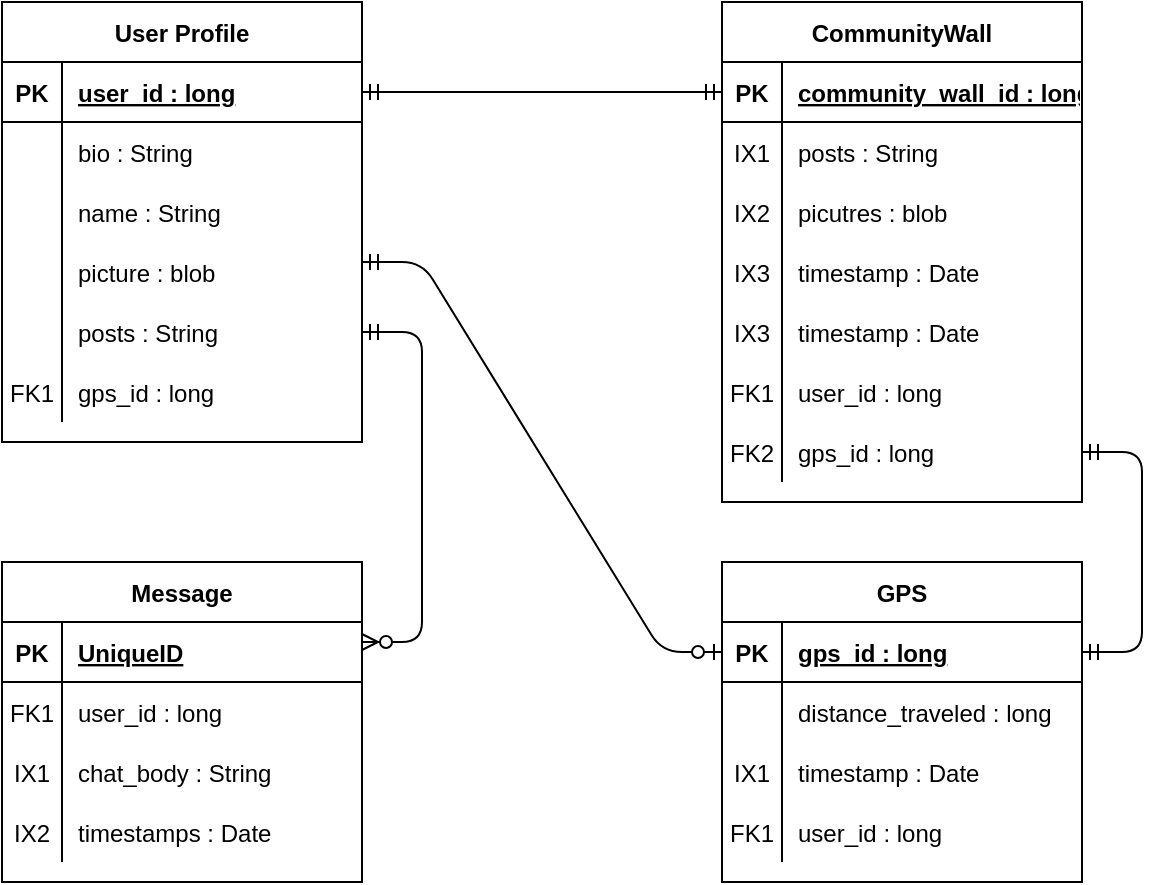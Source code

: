 <mxfile version="13.8.0" type="device"><diagram id="Pla2_hX-AQuBsee2a-CE" name="Page-1"><mxGraphModel dx="1038" dy="522" grid="1" gridSize="10" guides="1" tooltips="1" connect="1" arrows="1" fold="1" page="1" pageScale="1" pageWidth="850" pageHeight="1100" math="0" shadow="0"><root><mxCell id="0"/><mxCell id="1" parent="0"/><mxCell id="O7ZYXcbCw2IDSmmn9vWU-14" value="User Profile" style="shape=table;startSize=30;container=1;collapsible=1;childLayout=tableLayout;fixedRows=1;rowLines=0;fontStyle=1;align=center;resizeLast=1;" vertex="1" parent="1"><mxGeometry x="140" y="100" width="180" height="220" as="geometry"/></mxCell><mxCell id="O7ZYXcbCw2IDSmmn9vWU-15" value="" style="shape=partialRectangle;collapsible=0;dropTarget=0;pointerEvents=0;fillColor=none;top=0;left=0;bottom=1;right=0;points=[[0,0.5],[1,0.5]];portConstraint=eastwest;" vertex="1" parent="O7ZYXcbCw2IDSmmn9vWU-14"><mxGeometry y="30" width="180" height="30" as="geometry"/></mxCell><mxCell id="O7ZYXcbCw2IDSmmn9vWU-16" value="PK" style="shape=partialRectangle;connectable=0;fillColor=none;top=0;left=0;bottom=0;right=0;fontStyle=1;overflow=hidden;" vertex="1" parent="O7ZYXcbCw2IDSmmn9vWU-15"><mxGeometry width="30" height="30" as="geometry"/></mxCell><mxCell id="O7ZYXcbCw2IDSmmn9vWU-17" value="user_id : long" style="shape=partialRectangle;connectable=0;fillColor=none;top=0;left=0;bottom=0;right=0;align=left;spacingLeft=6;fontStyle=5;overflow=hidden;" vertex="1" parent="O7ZYXcbCw2IDSmmn9vWU-15"><mxGeometry x="30" width="150" height="30" as="geometry"/></mxCell><mxCell id="O7ZYXcbCw2IDSmmn9vWU-18" value="" style="shape=partialRectangle;collapsible=0;dropTarget=0;pointerEvents=0;fillColor=none;top=0;left=0;bottom=0;right=0;points=[[0,0.5],[1,0.5]];portConstraint=eastwest;" vertex="1" parent="O7ZYXcbCw2IDSmmn9vWU-14"><mxGeometry y="60" width="180" height="30" as="geometry"/></mxCell><mxCell id="O7ZYXcbCw2IDSmmn9vWU-19" value="" style="shape=partialRectangle;connectable=0;fillColor=none;top=0;left=0;bottom=0;right=0;editable=1;overflow=hidden;" vertex="1" parent="O7ZYXcbCw2IDSmmn9vWU-18"><mxGeometry width="30" height="30" as="geometry"/></mxCell><mxCell id="O7ZYXcbCw2IDSmmn9vWU-20" value="bio : String" style="shape=partialRectangle;connectable=0;fillColor=none;top=0;left=0;bottom=0;right=0;align=left;spacingLeft=6;overflow=hidden;" vertex="1" parent="O7ZYXcbCw2IDSmmn9vWU-18"><mxGeometry x="30" width="150" height="30" as="geometry"/></mxCell><mxCell id="O7ZYXcbCw2IDSmmn9vWU-21" value="" style="shape=partialRectangle;collapsible=0;dropTarget=0;pointerEvents=0;fillColor=none;top=0;left=0;bottom=0;right=0;points=[[0,0.5],[1,0.5]];portConstraint=eastwest;" vertex="1" parent="O7ZYXcbCw2IDSmmn9vWU-14"><mxGeometry y="90" width="180" height="30" as="geometry"/></mxCell><mxCell id="O7ZYXcbCw2IDSmmn9vWU-22" value="" style="shape=partialRectangle;connectable=0;fillColor=none;top=0;left=0;bottom=0;right=0;editable=1;overflow=hidden;" vertex="1" parent="O7ZYXcbCw2IDSmmn9vWU-21"><mxGeometry width="30" height="30" as="geometry"/></mxCell><mxCell id="O7ZYXcbCw2IDSmmn9vWU-23" value="name : String" style="shape=partialRectangle;connectable=0;fillColor=none;top=0;left=0;bottom=0;right=0;align=left;spacingLeft=6;overflow=hidden;" vertex="1" parent="O7ZYXcbCw2IDSmmn9vWU-21"><mxGeometry x="30" width="150" height="30" as="geometry"/></mxCell><mxCell id="O7ZYXcbCw2IDSmmn9vWU-24" value="" style="shape=partialRectangle;collapsible=0;dropTarget=0;pointerEvents=0;fillColor=none;top=0;left=0;bottom=0;right=0;points=[[0,0.5],[1,0.5]];portConstraint=eastwest;" vertex="1" parent="O7ZYXcbCw2IDSmmn9vWU-14"><mxGeometry y="120" width="180" height="30" as="geometry"/></mxCell><mxCell id="O7ZYXcbCw2IDSmmn9vWU-25" value="" style="shape=partialRectangle;connectable=0;fillColor=none;top=0;left=0;bottom=0;right=0;editable=1;overflow=hidden;" vertex="1" parent="O7ZYXcbCw2IDSmmn9vWU-24"><mxGeometry width="30" height="30" as="geometry"/></mxCell><mxCell id="O7ZYXcbCw2IDSmmn9vWU-26" value="picture : blob" style="shape=partialRectangle;connectable=0;fillColor=none;top=0;left=0;bottom=0;right=0;align=left;spacingLeft=6;overflow=hidden;" vertex="1" parent="O7ZYXcbCw2IDSmmn9vWU-24"><mxGeometry x="30" width="150" height="30" as="geometry"/></mxCell><mxCell id="O7ZYXcbCw2IDSmmn9vWU-28" value="" style="shape=partialRectangle;collapsible=0;dropTarget=0;pointerEvents=0;fillColor=none;top=0;left=0;bottom=0;right=0;points=[[0,0.5],[1,0.5]];portConstraint=eastwest;" vertex="1" parent="O7ZYXcbCw2IDSmmn9vWU-14"><mxGeometry y="150" width="180" height="30" as="geometry"/></mxCell><mxCell id="O7ZYXcbCw2IDSmmn9vWU-29" value="" style="shape=partialRectangle;connectable=0;fillColor=none;top=0;left=0;bottom=0;right=0;editable=1;overflow=hidden;" vertex="1" parent="O7ZYXcbCw2IDSmmn9vWU-28"><mxGeometry width="30" height="30" as="geometry"/></mxCell><mxCell id="O7ZYXcbCw2IDSmmn9vWU-30" value="posts : String" style="shape=partialRectangle;connectable=0;fillColor=none;top=0;left=0;bottom=0;right=0;align=left;spacingLeft=6;overflow=hidden;" vertex="1" parent="O7ZYXcbCw2IDSmmn9vWU-28"><mxGeometry x="30" width="150" height="30" as="geometry"/></mxCell><mxCell id="O7ZYXcbCw2IDSmmn9vWU-68" value="" style="shape=partialRectangle;collapsible=0;dropTarget=0;pointerEvents=0;fillColor=none;top=0;left=0;bottom=0;right=0;points=[[0,0.5],[1,0.5]];portConstraint=eastwest;" vertex="1" parent="O7ZYXcbCw2IDSmmn9vWU-14"><mxGeometry y="180" width="180" height="30" as="geometry"/></mxCell><mxCell id="O7ZYXcbCw2IDSmmn9vWU-69" value="FK1" style="shape=partialRectangle;connectable=0;fillColor=none;top=0;left=0;bottom=0;right=0;editable=1;overflow=hidden;" vertex="1" parent="O7ZYXcbCw2IDSmmn9vWU-68"><mxGeometry width="30" height="30" as="geometry"/></mxCell><mxCell id="O7ZYXcbCw2IDSmmn9vWU-70" value="gps_id : long" style="shape=partialRectangle;connectable=0;fillColor=none;top=0;left=0;bottom=0;right=0;align=left;spacingLeft=6;overflow=hidden;" vertex="1" parent="O7ZYXcbCw2IDSmmn9vWU-68"><mxGeometry x="30" width="150" height="30" as="geometry"/></mxCell><mxCell id="O7ZYXcbCw2IDSmmn9vWU-1" value="CommunityWall" style="shape=table;startSize=30;container=1;collapsible=1;childLayout=tableLayout;fixedRows=1;rowLines=0;fontStyle=1;align=center;resizeLast=1;" vertex="1" parent="1"><mxGeometry x="500" y="100" width="180" height="250" as="geometry"/></mxCell><mxCell id="O7ZYXcbCw2IDSmmn9vWU-2" value="" style="shape=partialRectangle;collapsible=0;dropTarget=0;pointerEvents=0;fillColor=none;top=0;left=0;bottom=1;right=0;points=[[0,0.5],[1,0.5]];portConstraint=eastwest;" vertex="1" parent="O7ZYXcbCw2IDSmmn9vWU-1"><mxGeometry y="30" width="180" height="30" as="geometry"/></mxCell><mxCell id="O7ZYXcbCw2IDSmmn9vWU-3" value="PK" style="shape=partialRectangle;connectable=0;fillColor=none;top=0;left=0;bottom=0;right=0;fontStyle=1;overflow=hidden;" vertex="1" parent="O7ZYXcbCw2IDSmmn9vWU-2"><mxGeometry width="30" height="30" as="geometry"/></mxCell><mxCell id="O7ZYXcbCw2IDSmmn9vWU-4" value="community_wall_id : long" style="shape=partialRectangle;connectable=0;fillColor=none;top=0;left=0;bottom=0;right=0;align=left;spacingLeft=6;fontStyle=5;overflow=hidden;" vertex="1" parent="O7ZYXcbCw2IDSmmn9vWU-2"><mxGeometry x="30" width="150" height="30" as="geometry"/></mxCell><mxCell id="O7ZYXcbCw2IDSmmn9vWU-5" value="" style="shape=partialRectangle;collapsible=0;dropTarget=0;pointerEvents=0;fillColor=none;top=0;left=0;bottom=0;right=0;points=[[0,0.5],[1,0.5]];portConstraint=eastwest;" vertex="1" parent="O7ZYXcbCw2IDSmmn9vWU-1"><mxGeometry y="60" width="180" height="30" as="geometry"/></mxCell><mxCell id="O7ZYXcbCw2IDSmmn9vWU-6" value="IX1" style="shape=partialRectangle;connectable=0;fillColor=none;top=0;left=0;bottom=0;right=0;editable=1;overflow=hidden;" vertex="1" parent="O7ZYXcbCw2IDSmmn9vWU-5"><mxGeometry width="30" height="30" as="geometry"/></mxCell><mxCell id="O7ZYXcbCw2IDSmmn9vWU-7" value="posts : String" style="shape=partialRectangle;connectable=0;fillColor=none;top=0;left=0;bottom=0;right=0;align=left;spacingLeft=6;overflow=hidden;" vertex="1" parent="O7ZYXcbCw2IDSmmn9vWU-5"><mxGeometry x="30" width="150" height="30" as="geometry"/></mxCell><mxCell id="O7ZYXcbCw2IDSmmn9vWU-8" value="" style="shape=partialRectangle;collapsible=0;dropTarget=0;pointerEvents=0;fillColor=none;top=0;left=0;bottom=0;right=0;points=[[0,0.5],[1,0.5]];portConstraint=eastwest;" vertex="1" parent="O7ZYXcbCw2IDSmmn9vWU-1"><mxGeometry y="90" width="180" height="30" as="geometry"/></mxCell><mxCell id="O7ZYXcbCw2IDSmmn9vWU-9" value="IX2" style="shape=partialRectangle;connectable=0;fillColor=none;top=0;left=0;bottom=0;right=0;editable=1;overflow=hidden;" vertex="1" parent="O7ZYXcbCw2IDSmmn9vWU-8"><mxGeometry width="30" height="30" as="geometry"/></mxCell><mxCell id="O7ZYXcbCw2IDSmmn9vWU-10" value="picutres : blob" style="shape=partialRectangle;connectable=0;fillColor=none;top=0;left=0;bottom=0;right=0;align=left;spacingLeft=6;overflow=hidden;" vertex="1" parent="O7ZYXcbCw2IDSmmn9vWU-8"><mxGeometry x="30" width="150" height="30" as="geometry"/></mxCell><mxCell id="O7ZYXcbCw2IDSmmn9vWU-72" value="" style="shape=partialRectangle;collapsible=0;dropTarget=0;pointerEvents=0;fillColor=none;top=0;left=0;bottom=0;right=0;points=[[0,0.5],[1,0.5]];portConstraint=eastwest;" vertex="1" parent="O7ZYXcbCw2IDSmmn9vWU-1"><mxGeometry y="120" width="180" height="30" as="geometry"/></mxCell><mxCell id="O7ZYXcbCw2IDSmmn9vWU-73" value="IX3" style="shape=partialRectangle;connectable=0;fillColor=none;top=0;left=0;bottom=0;right=0;editable=1;overflow=hidden;" vertex="1" parent="O7ZYXcbCw2IDSmmn9vWU-72"><mxGeometry width="30" height="30" as="geometry"/></mxCell><mxCell id="O7ZYXcbCw2IDSmmn9vWU-74" value="timestamp : Date" style="shape=partialRectangle;connectable=0;fillColor=none;top=0;left=0;bottom=0;right=0;align=left;spacingLeft=6;overflow=hidden;" vertex="1" parent="O7ZYXcbCw2IDSmmn9vWU-72"><mxGeometry x="30" width="150" height="30" as="geometry"/></mxCell><mxCell id="O7ZYXcbCw2IDSmmn9vWU-11" value="" style="shape=partialRectangle;collapsible=0;dropTarget=0;pointerEvents=0;fillColor=none;top=0;left=0;bottom=0;right=0;points=[[0,0.5],[1,0.5]];portConstraint=eastwest;" vertex="1" parent="O7ZYXcbCw2IDSmmn9vWU-1"><mxGeometry y="150" width="180" height="30" as="geometry"/></mxCell><mxCell id="O7ZYXcbCw2IDSmmn9vWU-12" value="IX3" style="shape=partialRectangle;connectable=0;fillColor=none;top=0;left=0;bottom=0;right=0;editable=1;overflow=hidden;" vertex="1" parent="O7ZYXcbCw2IDSmmn9vWU-11"><mxGeometry width="30" height="30" as="geometry"/></mxCell><mxCell id="O7ZYXcbCw2IDSmmn9vWU-13" value="timestamp : Date" style="shape=partialRectangle;connectable=0;fillColor=none;top=0;left=0;bottom=0;right=0;align=left;spacingLeft=6;overflow=hidden;" vertex="1" parent="O7ZYXcbCw2IDSmmn9vWU-11"><mxGeometry x="30" width="150" height="30" as="geometry"/></mxCell><mxCell id="O7ZYXcbCw2IDSmmn9vWU-57" value="" style="shape=partialRectangle;collapsible=0;dropTarget=0;pointerEvents=0;fillColor=none;top=0;left=0;bottom=0;right=0;points=[[0,0.5],[1,0.5]];portConstraint=eastwest;" vertex="1" parent="O7ZYXcbCw2IDSmmn9vWU-1"><mxGeometry y="180" width="180" height="30" as="geometry"/></mxCell><mxCell id="O7ZYXcbCw2IDSmmn9vWU-58" value="FK1" style="shape=partialRectangle;connectable=0;fillColor=none;top=0;left=0;bottom=0;right=0;editable=1;overflow=hidden;" vertex="1" parent="O7ZYXcbCw2IDSmmn9vWU-57"><mxGeometry width="30" height="30" as="geometry"/></mxCell><mxCell id="O7ZYXcbCw2IDSmmn9vWU-59" value="user_id : long" style="shape=partialRectangle;connectable=0;fillColor=none;top=0;left=0;bottom=0;right=0;align=left;spacingLeft=6;overflow=hidden;" vertex="1" parent="O7ZYXcbCw2IDSmmn9vWU-57"><mxGeometry x="30" width="150" height="30" as="geometry"/></mxCell><mxCell id="O7ZYXcbCw2IDSmmn9vWU-62" value="" style="shape=partialRectangle;collapsible=0;dropTarget=0;pointerEvents=0;fillColor=none;top=0;left=0;bottom=0;right=0;points=[[0,0.5],[1,0.5]];portConstraint=eastwest;" vertex="1" parent="O7ZYXcbCw2IDSmmn9vWU-1"><mxGeometry y="210" width="180" height="30" as="geometry"/></mxCell><mxCell id="O7ZYXcbCw2IDSmmn9vWU-63" value="FK2" style="shape=partialRectangle;connectable=0;fillColor=none;top=0;left=0;bottom=0;right=0;editable=1;overflow=hidden;" vertex="1" parent="O7ZYXcbCw2IDSmmn9vWU-62"><mxGeometry width="30" height="30" as="geometry"/></mxCell><mxCell id="O7ZYXcbCw2IDSmmn9vWU-64" value="gps_id : long" style="shape=partialRectangle;connectable=0;fillColor=none;top=0;left=0;bottom=0;right=0;align=left;spacingLeft=6;overflow=hidden;" vertex="1" parent="O7ZYXcbCw2IDSmmn9vWU-62"><mxGeometry x="30" width="150" height="30" as="geometry"/></mxCell><mxCell id="O7ZYXcbCw2IDSmmn9vWU-31" value="Message" style="shape=table;startSize=30;container=1;collapsible=1;childLayout=tableLayout;fixedRows=1;rowLines=0;fontStyle=1;align=center;resizeLast=1;" vertex="1" parent="1"><mxGeometry x="140" y="380" width="180" height="160" as="geometry"/></mxCell><mxCell id="O7ZYXcbCw2IDSmmn9vWU-32" value="" style="shape=partialRectangle;collapsible=0;dropTarget=0;pointerEvents=0;fillColor=none;top=0;left=0;bottom=1;right=0;points=[[0,0.5],[1,0.5]];portConstraint=eastwest;" vertex="1" parent="O7ZYXcbCw2IDSmmn9vWU-31"><mxGeometry y="30" width="180" height="30" as="geometry"/></mxCell><mxCell id="O7ZYXcbCw2IDSmmn9vWU-33" value="PK" style="shape=partialRectangle;connectable=0;fillColor=none;top=0;left=0;bottom=0;right=0;fontStyle=1;overflow=hidden;" vertex="1" parent="O7ZYXcbCw2IDSmmn9vWU-32"><mxGeometry width="30" height="30" as="geometry"/></mxCell><mxCell id="O7ZYXcbCw2IDSmmn9vWU-34" value="UniqueID" style="shape=partialRectangle;connectable=0;fillColor=none;top=0;left=0;bottom=0;right=0;align=left;spacingLeft=6;fontStyle=5;overflow=hidden;" vertex="1" parent="O7ZYXcbCw2IDSmmn9vWU-32"><mxGeometry x="30" width="150" height="30" as="geometry"/></mxCell><mxCell id="O7ZYXcbCw2IDSmmn9vWU-35" value="" style="shape=partialRectangle;collapsible=0;dropTarget=0;pointerEvents=0;fillColor=none;top=0;left=0;bottom=0;right=0;points=[[0,0.5],[1,0.5]];portConstraint=eastwest;" vertex="1" parent="O7ZYXcbCw2IDSmmn9vWU-31"><mxGeometry y="60" width="180" height="30" as="geometry"/></mxCell><mxCell id="O7ZYXcbCw2IDSmmn9vWU-36" value="FK1" style="shape=partialRectangle;connectable=0;fillColor=none;top=0;left=0;bottom=0;right=0;editable=1;overflow=hidden;" vertex="1" parent="O7ZYXcbCw2IDSmmn9vWU-35"><mxGeometry width="30" height="30" as="geometry"/></mxCell><mxCell id="O7ZYXcbCw2IDSmmn9vWU-37" value="user_id : long" style="shape=partialRectangle;connectable=0;fillColor=none;top=0;left=0;bottom=0;right=0;align=left;spacingLeft=6;overflow=hidden;" vertex="1" parent="O7ZYXcbCw2IDSmmn9vWU-35"><mxGeometry x="30" width="150" height="30" as="geometry"/></mxCell><mxCell id="O7ZYXcbCw2IDSmmn9vWU-38" value="" style="shape=partialRectangle;collapsible=0;dropTarget=0;pointerEvents=0;fillColor=none;top=0;left=0;bottom=0;right=0;points=[[0,0.5],[1,0.5]];portConstraint=eastwest;" vertex="1" parent="O7ZYXcbCw2IDSmmn9vWU-31"><mxGeometry y="90" width="180" height="30" as="geometry"/></mxCell><mxCell id="O7ZYXcbCw2IDSmmn9vWU-39" value="IX1" style="shape=partialRectangle;connectable=0;fillColor=none;top=0;left=0;bottom=0;right=0;editable=1;overflow=hidden;" vertex="1" parent="O7ZYXcbCw2IDSmmn9vWU-38"><mxGeometry width="30" height="30" as="geometry"/></mxCell><mxCell id="O7ZYXcbCw2IDSmmn9vWU-40" value="chat_body : String" style="shape=partialRectangle;connectable=0;fillColor=none;top=0;left=0;bottom=0;right=0;align=left;spacingLeft=6;overflow=hidden;" vertex="1" parent="O7ZYXcbCw2IDSmmn9vWU-38"><mxGeometry x="30" width="150" height="30" as="geometry"/></mxCell><mxCell id="O7ZYXcbCw2IDSmmn9vWU-41" value="" style="shape=partialRectangle;collapsible=0;dropTarget=0;pointerEvents=0;fillColor=none;top=0;left=0;bottom=0;right=0;points=[[0,0.5],[1,0.5]];portConstraint=eastwest;" vertex="1" parent="O7ZYXcbCw2IDSmmn9vWU-31"><mxGeometry y="120" width="180" height="30" as="geometry"/></mxCell><mxCell id="O7ZYXcbCw2IDSmmn9vWU-42" value="IX2" style="shape=partialRectangle;connectable=0;fillColor=none;top=0;left=0;bottom=0;right=0;editable=1;overflow=hidden;" vertex="1" parent="O7ZYXcbCw2IDSmmn9vWU-41"><mxGeometry width="30" height="30" as="geometry"/></mxCell><mxCell id="O7ZYXcbCw2IDSmmn9vWU-43" value="timestamps : Date" style="shape=partialRectangle;connectable=0;fillColor=none;top=0;left=0;bottom=0;right=0;align=left;spacingLeft=6;overflow=hidden;" vertex="1" parent="O7ZYXcbCw2IDSmmn9vWU-41"><mxGeometry x="30" width="150" height="30" as="geometry"/></mxCell><mxCell id="O7ZYXcbCw2IDSmmn9vWU-44" value="GPS" style="shape=table;startSize=30;container=1;collapsible=1;childLayout=tableLayout;fixedRows=1;rowLines=0;fontStyle=1;align=center;resizeLast=1;" vertex="1" parent="1"><mxGeometry x="500" y="380" width="180" height="160" as="geometry"/></mxCell><mxCell id="O7ZYXcbCw2IDSmmn9vWU-45" value="" style="shape=partialRectangle;collapsible=0;dropTarget=0;pointerEvents=0;fillColor=none;top=0;left=0;bottom=1;right=0;points=[[0,0.5],[1,0.5]];portConstraint=eastwest;" vertex="1" parent="O7ZYXcbCw2IDSmmn9vWU-44"><mxGeometry y="30" width="180" height="30" as="geometry"/></mxCell><mxCell id="O7ZYXcbCw2IDSmmn9vWU-46" value="PK" style="shape=partialRectangle;connectable=0;fillColor=none;top=0;left=0;bottom=0;right=0;fontStyle=1;overflow=hidden;" vertex="1" parent="O7ZYXcbCw2IDSmmn9vWU-45"><mxGeometry width="30" height="30" as="geometry"/></mxCell><mxCell id="O7ZYXcbCw2IDSmmn9vWU-47" value="gps_id : long" style="shape=partialRectangle;connectable=0;fillColor=none;top=0;left=0;bottom=0;right=0;align=left;spacingLeft=6;fontStyle=5;overflow=hidden;" vertex="1" parent="O7ZYXcbCw2IDSmmn9vWU-45"><mxGeometry x="30" width="150" height="30" as="geometry"/></mxCell><mxCell id="O7ZYXcbCw2IDSmmn9vWU-48" value="" style="shape=partialRectangle;collapsible=0;dropTarget=0;pointerEvents=0;fillColor=none;top=0;left=0;bottom=0;right=0;points=[[0,0.5],[1,0.5]];portConstraint=eastwest;" vertex="1" parent="O7ZYXcbCw2IDSmmn9vWU-44"><mxGeometry y="60" width="180" height="30" as="geometry"/></mxCell><mxCell id="O7ZYXcbCw2IDSmmn9vWU-49" value="" style="shape=partialRectangle;connectable=0;fillColor=none;top=0;left=0;bottom=0;right=0;editable=1;overflow=hidden;" vertex="1" parent="O7ZYXcbCw2IDSmmn9vWU-48"><mxGeometry width="30" height="30" as="geometry"/></mxCell><mxCell id="O7ZYXcbCw2IDSmmn9vWU-50" value="distance_traveled : long" style="shape=partialRectangle;connectable=0;fillColor=none;top=0;left=0;bottom=0;right=0;align=left;spacingLeft=6;overflow=hidden;" vertex="1" parent="O7ZYXcbCw2IDSmmn9vWU-48"><mxGeometry x="30" width="150" height="30" as="geometry"/></mxCell><mxCell id="O7ZYXcbCw2IDSmmn9vWU-51" value="" style="shape=partialRectangle;collapsible=0;dropTarget=0;pointerEvents=0;fillColor=none;top=0;left=0;bottom=0;right=0;points=[[0,0.5],[1,0.5]];portConstraint=eastwest;" vertex="1" parent="O7ZYXcbCw2IDSmmn9vWU-44"><mxGeometry y="90" width="180" height="30" as="geometry"/></mxCell><mxCell id="O7ZYXcbCw2IDSmmn9vWU-52" value="IX1" style="shape=partialRectangle;connectable=0;fillColor=none;top=0;left=0;bottom=0;right=0;editable=1;overflow=hidden;" vertex="1" parent="O7ZYXcbCw2IDSmmn9vWU-51"><mxGeometry width="30" height="30" as="geometry"/></mxCell><mxCell id="O7ZYXcbCw2IDSmmn9vWU-53" value="timestamp : Date" style="shape=partialRectangle;connectable=0;fillColor=none;top=0;left=0;bottom=0;right=0;align=left;spacingLeft=6;overflow=hidden;" vertex="1" parent="O7ZYXcbCw2IDSmmn9vWU-51"><mxGeometry x="30" width="150" height="30" as="geometry"/></mxCell><mxCell id="O7ZYXcbCw2IDSmmn9vWU-54" value="" style="shape=partialRectangle;collapsible=0;dropTarget=0;pointerEvents=0;fillColor=none;top=0;left=0;bottom=0;right=0;points=[[0,0.5],[1,0.5]];portConstraint=eastwest;" vertex="1" parent="O7ZYXcbCw2IDSmmn9vWU-44"><mxGeometry y="120" width="180" height="30" as="geometry"/></mxCell><mxCell id="O7ZYXcbCw2IDSmmn9vWU-55" value="FK1" style="shape=partialRectangle;connectable=0;fillColor=none;top=0;left=0;bottom=0;right=0;editable=1;overflow=hidden;" vertex="1" parent="O7ZYXcbCw2IDSmmn9vWU-54"><mxGeometry width="30" height="30" as="geometry"/></mxCell><mxCell id="O7ZYXcbCw2IDSmmn9vWU-56" value="user_id : long" style="shape=partialRectangle;connectable=0;fillColor=none;top=0;left=0;bottom=0;right=0;align=left;spacingLeft=6;overflow=hidden;" vertex="1" parent="O7ZYXcbCw2IDSmmn9vWU-54"><mxGeometry x="30" width="150" height="30" as="geometry"/></mxCell><mxCell id="O7ZYXcbCw2IDSmmn9vWU-60" value="" style="edgeStyle=entityRelationEdgeStyle;fontSize=12;html=1;endArrow=ERzeroToMany;startArrow=ERmandOne;exitX=1;exitY=0.5;exitDx=0;exitDy=0;entryX=1;entryY=0.25;entryDx=0;entryDy=0;" edge="1" parent="1" source="O7ZYXcbCw2IDSmmn9vWU-28" target="O7ZYXcbCw2IDSmmn9vWU-31"><mxGeometry width="100" height="100" relative="1" as="geometry"><mxPoint x="160" y="340" as="sourcePoint"/><mxPoint x="260" y="240" as="targetPoint"/></mxGeometry></mxCell><mxCell id="O7ZYXcbCw2IDSmmn9vWU-65" value="" style="edgeStyle=entityRelationEdgeStyle;fontSize=12;html=1;endArrow=ERmandOne;startArrow=ERmandOne;exitX=1;exitY=0.5;exitDx=0;exitDy=0;entryX=0;entryY=0.5;entryDx=0;entryDy=0;" edge="1" parent="1" source="O7ZYXcbCw2IDSmmn9vWU-15" target="O7ZYXcbCw2IDSmmn9vWU-2"><mxGeometry width="100" height="100" relative="1" as="geometry"><mxPoint x="340" y="190" as="sourcePoint"/><mxPoint x="440" y="90" as="targetPoint"/></mxGeometry></mxCell><mxCell id="O7ZYXcbCw2IDSmmn9vWU-66" value="" style="edgeStyle=entityRelationEdgeStyle;fontSize=12;html=1;endArrow=ERmandOne;startArrow=ERmandOne;exitX=1;exitY=0.5;exitDx=0;exitDy=0;entryX=1;entryY=0.5;entryDx=0;entryDy=0;" edge="1" parent="1" source="O7ZYXcbCw2IDSmmn9vWU-45" target="O7ZYXcbCw2IDSmmn9vWU-62"><mxGeometry width="100" height="100" relative="1" as="geometry"><mxPoint x="580" y="380" as="sourcePoint"/><mxPoint x="680" y="280" as="targetPoint"/></mxGeometry></mxCell><mxCell id="O7ZYXcbCw2IDSmmn9vWU-71" value="" style="edgeStyle=entityRelationEdgeStyle;fontSize=12;html=1;endArrow=ERzeroToOne;startArrow=ERmandOne;entryX=0;entryY=0.5;entryDx=0;entryDy=0;" edge="1" parent="1" target="O7ZYXcbCw2IDSmmn9vWU-45"><mxGeometry width="100" height="100" relative="1" as="geometry"><mxPoint x="320" y="230" as="sourcePoint"/><mxPoint x="420" y="130" as="targetPoint"/></mxGeometry></mxCell></root></mxGraphModel></diagram></mxfile>